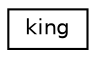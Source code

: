 digraph "Graphical Class Hierarchy"
{
 // LATEX_PDF_SIZE
  edge [fontname="Helvetica",fontsize="10",labelfontname="Helvetica",labelfontsize="10"];
  node [fontname="Helvetica",fontsize="10",shape=record];
  rankdir="LR";
  Node0 [label="king",height=0.2,width=0.4,color="black", fillcolor="white", style="filled",URL="$classking.html",tooltip="Represents a King piece in the chess game."];
}
